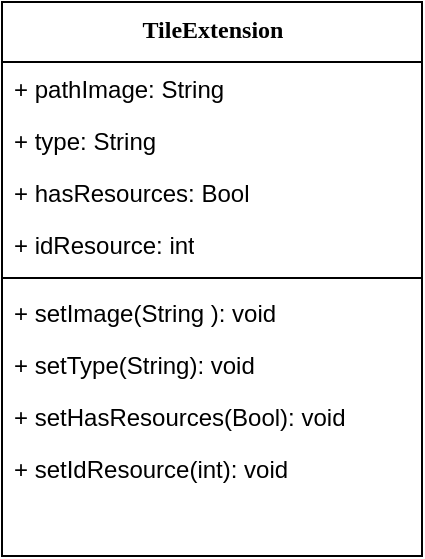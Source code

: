 <mxfile version="14.5.3" type="device" pages="2"><diagram name="Page-1" id="9f46799a-70d6-7492-0946-bef42562c5a5"><mxGraphModel dx="1038" dy="523" grid="1" gridSize="10" guides="1" tooltips="1" connect="1" arrows="1" fold="1" page="1" pageScale="1" pageWidth="1100" pageHeight="850" background="#ffffff" math="0" shadow="0"><root><mxCell id="0"/><mxCell id="1" parent="0"/><mxCell id="78961159f06e98e8-30" value="TileExtension" style="swimlane;html=1;fontStyle=1;align=center;verticalAlign=top;childLayout=stackLayout;horizontal=1;startSize=30;horizontalStack=0;resizeParent=1;resizeLast=0;collapsible=1;marginBottom=0;swimlaneFillColor=#ffffff;rounded=0;shadow=0;comic=0;labelBackgroundColor=none;strokeWidth=1;fillColor=none;fontFamily=Verdana;fontSize=12" parent="1" vertex="1"><mxGeometry x="220" y="160" width="210" height="277" as="geometry"><mxRectangle x="240" y="160" width="60" height="26" as="alternateBounds"/></mxGeometry></mxCell><mxCell id="78961159f06e98e8-31" value="+ pathImage: String" style="text;html=1;strokeColor=none;fillColor=none;align=left;verticalAlign=top;spacingLeft=4;spacingRight=4;whiteSpace=wrap;overflow=hidden;rotatable=0;points=[[0,0.5],[1,0.5]];portConstraint=eastwest;" parent="78961159f06e98e8-30" vertex="1"><mxGeometry y="30" width="210" height="26" as="geometry"/></mxCell><mxCell id="78961159f06e98e8-32" value="+ type: String" style="text;html=1;strokeColor=none;fillColor=none;align=left;verticalAlign=top;spacingLeft=4;spacingRight=4;whiteSpace=wrap;overflow=hidden;rotatable=0;points=[[0,0.5],[1,0.5]];portConstraint=eastwest;" parent="78961159f06e98e8-30" vertex="1"><mxGeometry y="56" width="210" height="26" as="geometry"/></mxCell><mxCell id="78961159f06e98e8-33" value="+ hasResources: Bool" style="text;html=1;strokeColor=none;fillColor=none;align=left;verticalAlign=top;spacingLeft=4;spacingRight=4;whiteSpace=wrap;overflow=hidden;rotatable=0;points=[[0,0.5],[1,0.5]];portConstraint=eastwest;" parent="78961159f06e98e8-30" vertex="1"><mxGeometry y="82" width="210" height="26" as="geometry"/></mxCell><mxCell id="z-CIVnhKf0rI3hFeG3tZ-2" value="+ idResource: int" style="text;html=1;strokeColor=none;fillColor=none;align=left;verticalAlign=top;spacingLeft=4;spacingRight=4;whiteSpace=wrap;overflow=hidden;rotatable=0;points=[[0,0.5],[1,0.5]];portConstraint=eastwest;" vertex="1" parent="78961159f06e98e8-30"><mxGeometry y="108" width="210" height="26" as="geometry"/></mxCell><mxCell id="78961159f06e98e8-38" value="" style="line;html=1;strokeWidth=1;fillColor=none;align=left;verticalAlign=middle;spacingTop=-1;spacingLeft=3;spacingRight=3;rotatable=0;labelPosition=right;points=[];portConstraint=eastwest;" parent="78961159f06e98e8-30" vertex="1"><mxGeometry y="134" width="210" height="8" as="geometry"/></mxCell><mxCell id="78961159f06e98e8-39" value="+ setImage(String ): void" style="text;html=1;strokeColor=none;fillColor=none;align=left;verticalAlign=top;spacingLeft=4;spacingRight=4;whiteSpace=wrap;overflow=hidden;rotatable=0;points=[[0,0.5],[1,0.5]];portConstraint=eastwest;" parent="78961159f06e98e8-30" vertex="1"><mxGeometry y="142" width="210" height="26" as="geometry"/></mxCell><mxCell id="78961159f06e98e8-40" value="+ setType(String): void" style="text;html=1;strokeColor=none;fillColor=none;align=left;verticalAlign=top;spacingLeft=4;spacingRight=4;whiteSpace=wrap;overflow=hidden;rotatable=0;points=[[0,0.5],[1,0.5]];portConstraint=eastwest;" parent="78961159f06e98e8-30" vertex="1"><mxGeometry y="168" width="210" height="26" as="geometry"/></mxCell><mxCell id="78961159f06e98e8-42" value="+ setHasResources(Bool): void" style="text;html=1;strokeColor=none;fillColor=none;align=left;verticalAlign=top;spacingLeft=4;spacingRight=4;whiteSpace=wrap;overflow=hidden;rotatable=0;points=[[0,0.5],[1,0.5]];portConstraint=eastwest;" parent="78961159f06e98e8-30" vertex="1"><mxGeometry y="194" width="210" height="26" as="geometry"/></mxCell><mxCell id="z-CIVnhKf0rI3hFeG3tZ-3" value="+ setIdResource(int): void" style="text;html=1;strokeColor=none;fillColor=none;align=left;verticalAlign=top;spacingLeft=4;spacingRight=4;whiteSpace=wrap;overflow=hidden;rotatable=0;points=[[0,0.5],[1,0.5]];portConstraint=eastwest;" vertex="1" parent="78961159f06e98e8-30"><mxGeometry y="220" width="210" height="26" as="geometry"/></mxCell></root></mxGraphModel></diagram><diagram id="4ldyCfE3QXsyDQCAwYhl" name="Page-2"><mxGraphModel dx="1038" dy="523" grid="1" gridSize="10" guides="1" tooltips="1" connect="1" arrows="1" fold="1" page="1" pageScale="1" pageWidth="850" pageHeight="1100" math="0" shadow="0"><root><mxCell id="mq7iNEnucAIS4rPUHjNo-0"/><mxCell id="mq7iNEnucAIS4rPUHjNo-1" parent="mq7iNEnucAIS4rPUHjNo-0"/><mxCell id="SEdOu0Sb96Ze44SUHAqA-0" value="CardExpension" style="swimlane;html=1;fontStyle=1;align=center;verticalAlign=top;childLayout=stackLayout;horizontal=1;startSize=30;horizontalStack=0;resizeParent=1;resizeLast=0;collapsible=1;marginBottom=0;swimlaneFillColor=#ffffff;rounded=0;shadow=0;comic=0;labelBackgroundColor=none;strokeWidth=1;fillColor=none;fontFamily=Verdana;fontSize=12" vertex="1" parent="mq7iNEnucAIS4rPUHjNo-1"><mxGeometry x="220" y="160" width="210" height="277" as="geometry"><mxRectangle x="240" y="160" width="60" height="26" as="alternateBounds"/></mxGeometry></mxCell><mxCell id="SEdOu0Sb96Ze44SUHAqA-1" value="+ pathImage: String" style="text;html=1;strokeColor=none;fillColor=none;align=left;verticalAlign=top;spacingLeft=4;spacingRight=4;whiteSpace=wrap;overflow=hidden;rotatable=0;points=[[0,0.5],[1,0.5]];portConstraint=eastwest;" vertex="1" parent="SEdOu0Sb96Ze44SUHAqA-0"><mxGeometry y="30" width="210" height="26" as="geometry"/></mxCell><mxCell id="SEdOu0Sb96Ze44SUHAqA-2" value="+ typecard: String" style="text;html=1;strokeColor=none;fillColor=none;align=left;verticalAlign=top;spacingLeft=4;spacingRight=4;whiteSpace=wrap;overflow=hidden;rotatable=0;points=[[0,0.5],[1,0.5]];portConstraint=eastwest;" vertex="1" parent="SEdOu0Sb96Ze44SUHAqA-0"><mxGeometry y="56" width="210" height="26" as="geometry"/></mxCell><mxCell id="SEdOu0Sb96Ze44SUHAqA-3" value="+ description: String" style="text;html=1;strokeColor=none;fillColor=none;align=left;verticalAlign=top;spacingLeft=4;spacingRight=4;whiteSpace=wrap;overflow=hidden;rotatable=0;points=[[0,0.5],[1,0.5]];portConstraint=eastwest;" vertex="1" parent="SEdOu0Sb96Ze44SUHAqA-0"><mxGeometry y="82" width="210" height="26" as="geometry"/></mxCell><mxCell id="SEdOu0Sb96Ze44SUHAqA-4" value="+ name: String" style="text;html=1;strokeColor=none;fillColor=none;align=left;verticalAlign=top;spacingLeft=4;spacingRight=4;whiteSpace=wrap;overflow=hidden;rotatable=0;points=[[0,0.5],[1,0.5]];portConstraint=eastwest;" vertex="1" parent="SEdOu0Sb96Ze44SUHAqA-0"><mxGeometry y="108" width="210" height="26" as="geometry"/></mxCell><mxCell id="SEdOu0Sb96Ze44SUHAqA-5" value="" style="line;html=1;strokeWidth=1;fillColor=none;align=left;verticalAlign=middle;spacingTop=-1;spacingLeft=3;spacingRight=3;rotatable=0;labelPosition=right;points=[];portConstraint=eastwest;" vertex="1" parent="SEdOu0Sb96Ze44SUHAqA-0"><mxGeometry y="134" width="210" height="8" as="geometry"/></mxCell><mxCell id="SEdOu0Sb96Ze44SUHAqA-6" value="+ setImage(String ): void" style="text;html=1;strokeColor=none;fillColor=none;align=left;verticalAlign=top;spacingLeft=4;spacingRight=4;whiteSpace=wrap;overflow=hidden;rotatable=0;points=[[0,0.5],[1,0.5]];portConstraint=eastwest;" vertex="1" parent="SEdOu0Sb96Ze44SUHAqA-0"><mxGeometry y="142" width="210" height="26" as="geometry"/></mxCell><mxCell id="SEdOu0Sb96Ze44SUHAqA-7" value="+ setTypeCard(String): void" style="text;html=1;strokeColor=none;fillColor=none;align=left;verticalAlign=top;spacingLeft=4;spacingRight=4;whiteSpace=wrap;overflow=hidden;rotatable=0;points=[[0,0.5],[1,0.5]];portConstraint=eastwest;" vertex="1" parent="SEdOu0Sb96Ze44SUHAqA-0"><mxGeometry y="168" width="210" height="26" as="geometry"/></mxCell><mxCell id="SEdOu0Sb96Ze44SUHAqA-8" value="+ setDescription(String): void" style="text;html=1;strokeColor=none;fillColor=none;align=left;verticalAlign=top;spacingLeft=4;spacingRight=4;whiteSpace=wrap;overflow=hidden;rotatable=0;points=[[0,0.5],[1,0.5]];portConstraint=eastwest;" vertex="1" parent="SEdOu0Sb96Ze44SUHAqA-0"><mxGeometry y="194" width="210" height="26" as="geometry"/></mxCell><mxCell id="SEdOu0Sb96Ze44SUHAqA-9" value="+ setName(String): void" style="text;html=1;strokeColor=none;fillColor=none;align=left;verticalAlign=top;spacingLeft=4;spacingRight=4;whiteSpace=wrap;overflow=hidden;rotatable=0;points=[[0,0.5],[1,0.5]];portConstraint=eastwest;" vertex="1" parent="SEdOu0Sb96Ze44SUHAqA-0"><mxGeometry y="220" width="210" height="26" as="geometry"/></mxCell></root></mxGraphModel></diagram></mxfile>